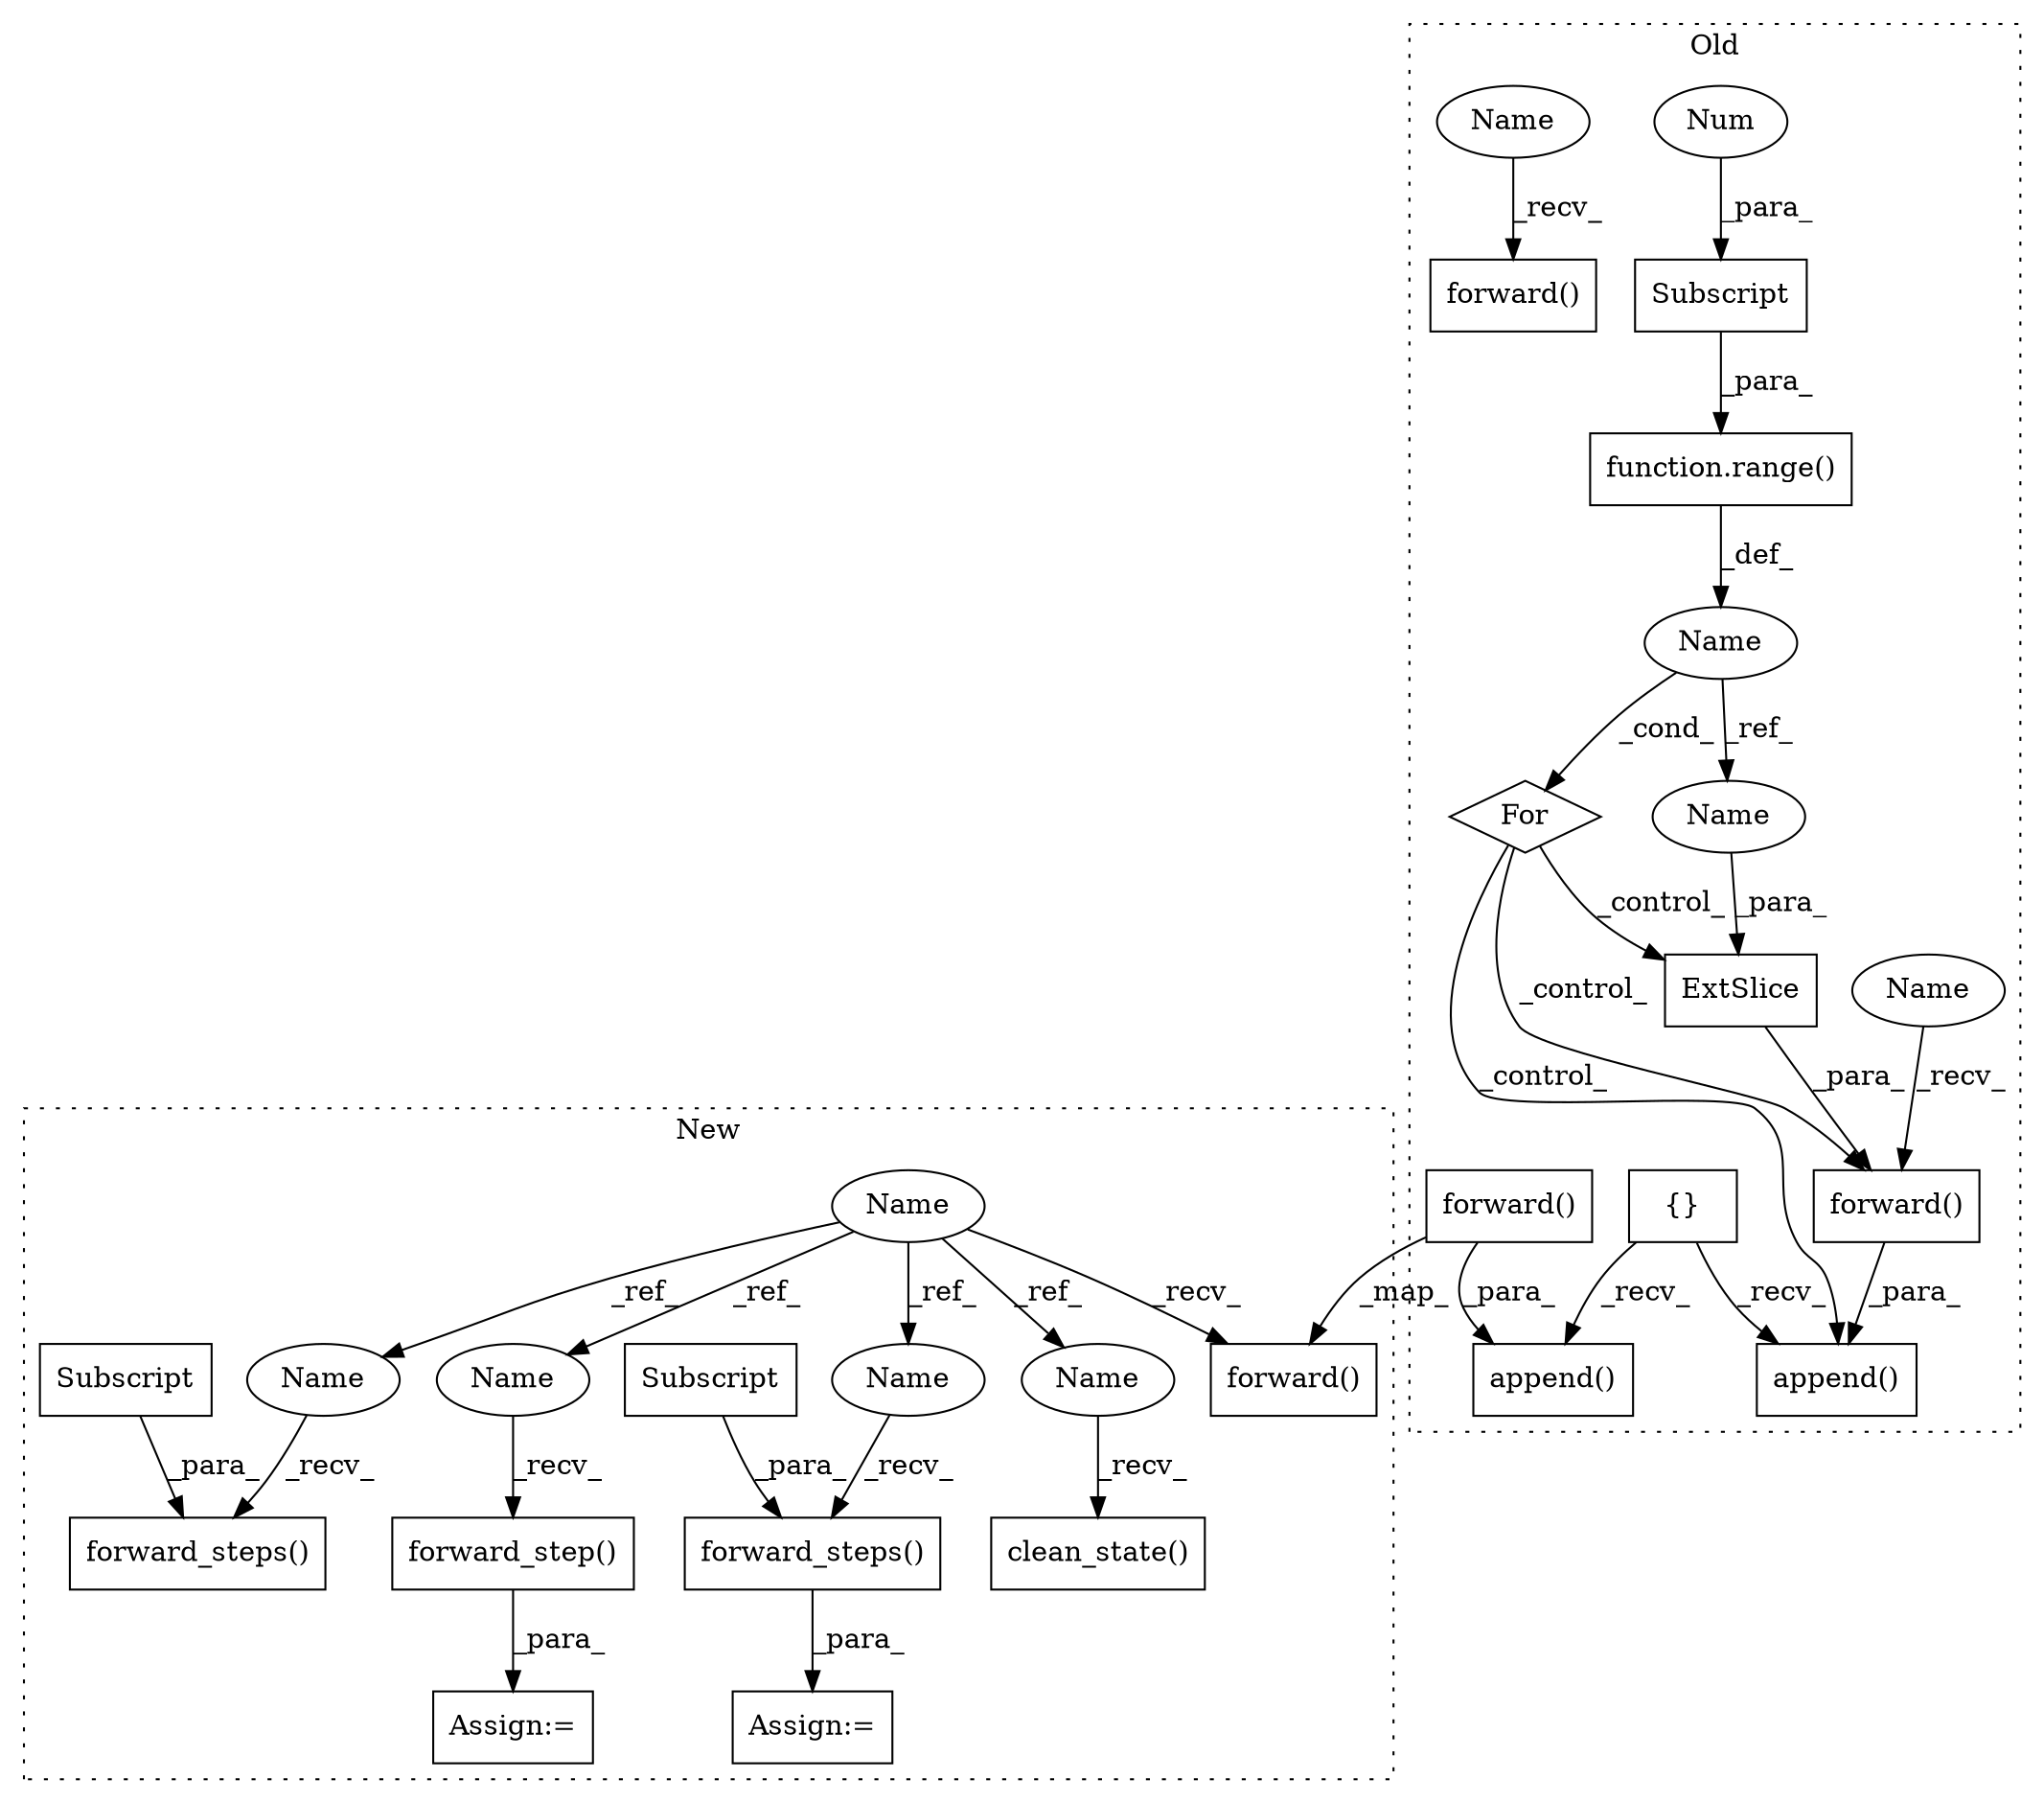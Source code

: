 digraph G {
subgraph cluster0 {
1 [label="For" a="107" s="19151,19188" l="4,10" shape="diamond"];
3 [label="function.range()" a="75" s="19160,19187" l="6,1" shape="box"];
4 [label="Subscript" a="63" s="19166,0" l="21,0" shape="box"];
5 [label="Num" a="76" s="19185" l="1" shape="ellipse"];
6 [label="forward()" a="75" s="19207,19244" l="16,1" shape="box"];
13 [label="forward()" a="75" s="19123,19144" l="16,1" shape="box"];
14 [label="append()" a="75" s="19198,19245" l="9,1" shape="box"];
15 [label="{}" a="59" s="19004,19004" l="2,1" shape="box"];
16 [label="append()" a="75" s="19251,19282" l="9,1" shape="box"];
17 [label="Name" a="87" s="19155" l="1" shape="ellipse"];
18 [label="ExtSlice" a="85" s="19223" l="12" shape="box"];
22 [label="forward()" a="75" s="19260,19281" l="16,1" shape="box"];
23 [label="Name" a="87" s="19242" l="1" shape="ellipse"];
28 [label="Name" a="87" s="19207" l="7" shape="ellipse"];
29 [label="Name" a="87" s="19123" l="7" shape="ellipse"];
label = "Old";
style="dotted";
}
subgraph cluster1 {
2 [label="forward_step()" a="75" s="20090,20116" l="21,1" shape="box"];
7 [label="Name" a="87" s="18653" l="7" shape="ellipse"];
8 [label="clean_state()" a="75" s="19850" l="21" shape="box"];
9 [label="forward_steps()" a="75" s="19591,19636" l="22,16" shape="box"];
10 [label="Subscript" a="63" s="19613,0" l="23,0" shape="box"];
11 [label="forward_steps()" a="75" s="19724,19769" l="22,15" shape="box"];
12 [label="Subscript" a="63" s="19746,0" l="23,0" shape="box"];
19 [label="Assign:=" a="68" s="19588" l="3" shape="box"];
20 [label="Assign:=" a="68" s="20087" l="3" shape="box"];
21 [label="forward()" a="75" s="19320,19348" l="16,1" shape="box"];
24 [label="Name" a="87" s="20090" l="7" shape="ellipse"];
25 [label="Name" a="87" s="19724" l="7" shape="ellipse"];
26 [label="Name" a="87" s="19850" l="7" shape="ellipse"];
27 [label="Name" a="87" s="19591" l="7" shape="ellipse"];
label = "New";
style="dotted";
}
1 -> 14 [label="_control_"];
1 -> 6 [label="_control_"];
1 -> 18 [label="_control_"];
2 -> 20 [label="_para_"];
3 -> 17 [label="_def_"];
4 -> 3 [label="_para_"];
5 -> 4 [label="_para_"];
6 -> 14 [label="_para_"];
7 -> 27 [label="_ref_"];
7 -> 25 [label="_ref_"];
7 -> 26 [label="_ref_"];
7 -> 24 [label="_ref_"];
7 -> 21 [label="_recv_"];
9 -> 19 [label="_para_"];
10 -> 9 [label="_para_"];
12 -> 11 [label="_para_"];
15 -> 14 [label="_recv_"];
15 -> 16 [label="_recv_"];
17 -> 23 [label="_ref_"];
17 -> 1 [label="_cond_"];
18 -> 6 [label="_para_"];
22 -> 16 [label="_para_"];
22 -> 21 [label="_map_"];
23 -> 18 [label="_para_"];
24 -> 2 [label="_recv_"];
25 -> 11 [label="_recv_"];
26 -> 8 [label="_recv_"];
27 -> 9 [label="_recv_"];
28 -> 6 [label="_recv_"];
29 -> 13 [label="_recv_"];
}